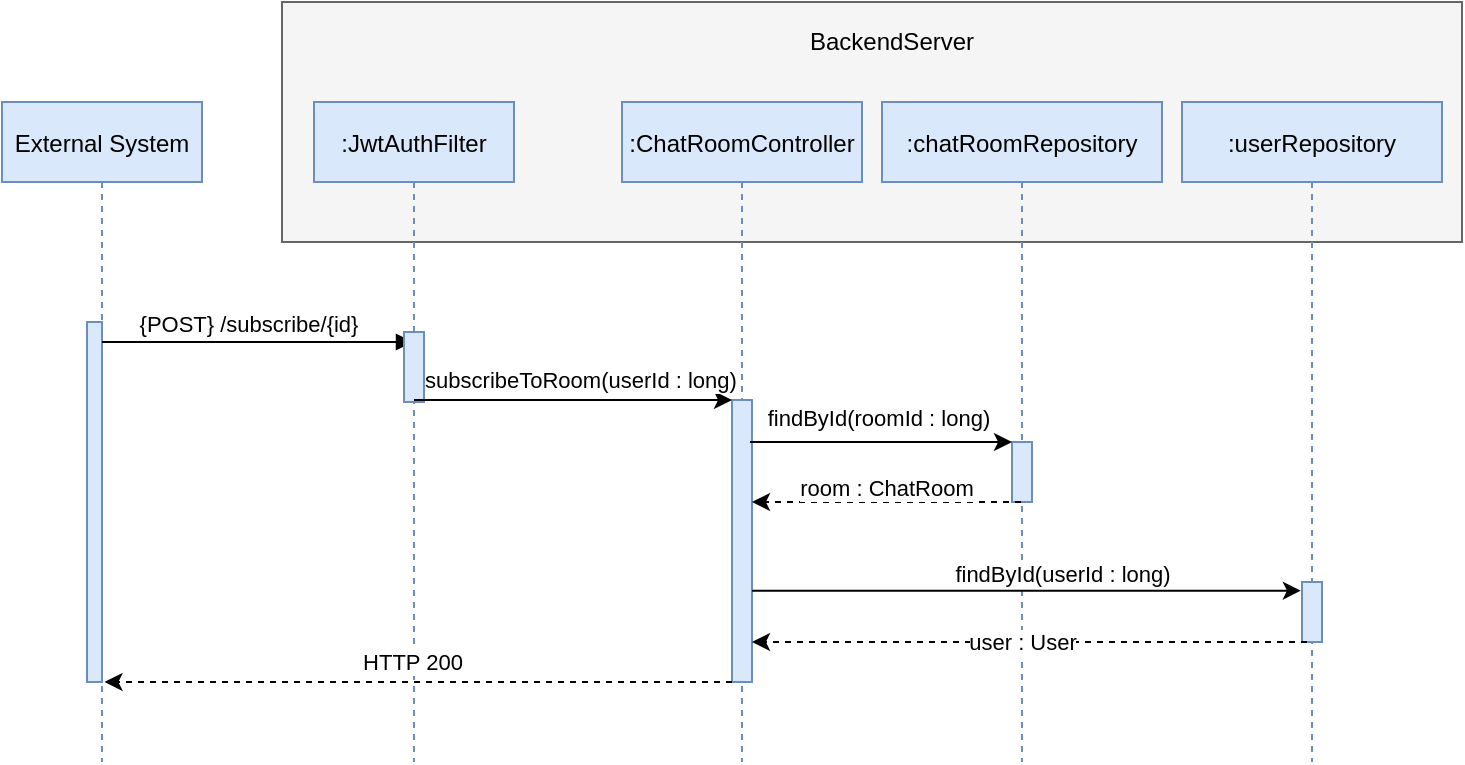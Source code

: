 <mxfile version="14.1.8" type="device"><diagram id="kgpKYQtTHZ0yAKxKKP6v" name="Page-1"><mxGraphModel dx="1117" dy="651" grid="1" gridSize="10" guides="1" tooltips="1" connect="1" arrows="1" fold="1" page="1" pageScale="1" pageWidth="850" pageHeight="1100" math="0" shadow="0"><root><mxCell id="0"/><mxCell id="1" parent="0"/><mxCell id="i6MMQtVqdfcEKa4CGIRQ-8" value="" style="rounded=0;whiteSpace=wrap;html=1;align=center;fillColor=#f5f5f5;strokeColor=#666666;fontColor=#333333;" parent="1" vertex="1"><mxGeometry x="220" y="20" width="590" height="120" as="geometry"/></mxCell><mxCell id="3nuBFxr9cyL0pnOWT2aG-1" value="External System" style="shape=umlLifeline;perimeter=lifelinePerimeter;container=1;collapsible=0;recursiveResize=0;rounded=0;shadow=0;strokeWidth=1;fillColor=#dae8fc;strokeColor=#6c8ebf;" parent="1" vertex="1"><mxGeometry x="80" y="70" width="100" height="330" as="geometry"/></mxCell><mxCell id="3nuBFxr9cyL0pnOWT2aG-2" value="" style="points=[];perimeter=orthogonalPerimeter;rounded=0;shadow=0;strokeWidth=1;fillColor=#dae8fc;strokeColor=#6c8ebf;" parent="3nuBFxr9cyL0pnOWT2aG-1" vertex="1"><mxGeometry x="42.5" y="110" width="7.5" height="180" as="geometry"/></mxCell><mxCell id="3nuBFxr9cyL0pnOWT2aG-8" value="{POST} /subscribe/{id}" style="verticalAlign=bottom;endArrow=block;shadow=0;strokeWidth=1;fontStyle=0" parent="1" source="3nuBFxr9cyL0pnOWT2aG-2" target="i6MMQtVqdfcEKa4CGIRQ-1" edge="1"><mxGeometry x="-0.056" relative="1" as="geometry"><mxPoint x="235" y="160" as="sourcePoint"/><Array as="points"><mxPoint x="150" y="190"/></Array><mxPoint as="offset"/></mxGeometry></mxCell><mxCell id="i6MMQtVqdfcEKa4CGIRQ-1" value=":JwtAuthFilter" style="shape=umlLifeline;perimeter=lifelinePerimeter;container=1;collapsible=0;recursiveResize=0;rounded=0;shadow=0;strokeWidth=1;fillColor=#dae8fc;strokeColor=#6c8ebf;" parent="1" vertex="1"><mxGeometry x="236" y="70" width="100" height="330" as="geometry"/></mxCell><mxCell id="i6MMQtVqdfcEKa4CGIRQ-9" value="" style="points=[];perimeter=orthogonalPerimeter;rounded=0;shadow=0;strokeWidth=1;fillColor=#dae8fc;strokeColor=#6c8ebf;" parent="i6MMQtVqdfcEKa4CGIRQ-1" vertex="1"><mxGeometry x="45" y="115" width="10" height="35" as="geometry"/></mxCell><mxCell id="i6MMQtVqdfcEKa4CGIRQ-5" value=":ChatRoomController" style="shape=umlLifeline;perimeter=lifelinePerimeter;container=1;collapsible=0;recursiveResize=0;rounded=0;shadow=0;strokeWidth=1;fillColor=#dae8fc;strokeColor=#6c8ebf;" parent="1" vertex="1"><mxGeometry x="390" y="70" width="120" height="330" as="geometry"/></mxCell><mxCell id="i6MMQtVqdfcEKa4CGIRQ-10" value="" style="points=[];perimeter=orthogonalPerimeter;rounded=0;shadow=0;strokeWidth=1;fillColor=#dae8fc;strokeColor=#6c8ebf;" parent="i6MMQtVqdfcEKa4CGIRQ-5" vertex="1"><mxGeometry x="55" y="149" width="10" height="141" as="geometry"/></mxCell><mxCell id="i6MMQtVqdfcEKa4CGIRQ-6" value="" style="endArrow=classic;html=1;" parent="1" source="i6MMQtVqdfcEKa4CGIRQ-1" target="i6MMQtVqdfcEKa4CGIRQ-10" edge="1"><mxGeometry width="50" height="50" relative="1" as="geometry"><mxPoint x="315" y="219" as="sourcePoint"/><mxPoint x="440" y="193" as="targetPoint"/><Array as="points"><mxPoint x="380" y="219"/></Array></mxGeometry></mxCell><mxCell id="i6MMQtVqdfcEKa4CGIRQ-13" value="subscribeToRoom(userId : long)" style="edgeLabel;html=1;align=center;verticalAlign=middle;resizable=0;points=[];" parent="i6MMQtVqdfcEKa4CGIRQ-6" vertex="1" connectable="0"><mxGeometry x="-0.181" relative="1" as="geometry"><mxPoint x="17.5" y="-10" as="offset"/></mxGeometry></mxCell><mxCell id="G0bCitq_Z-uxKnt3_ynj-1" value=":chatRoomRepository" style="shape=umlLifeline;perimeter=lifelinePerimeter;container=1;collapsible=0;recursiveResize=0;rounded=0;shadow=0;strokeWidth=1;fillColor=#dae8fc;strokeColor=#6c8ebf;" parent="1" vertex="1"><mxGeometry x="520" y="70" width="140" height="330" as="geometry"/></mxCell><mxCell id="eph0HpzOYX-I-9O-BlBS-6" value="" style="rounded=0;whiteSpace=wrap;html=1;fillColor=#dae8fc;strokeColor=#6c8ebf;" parent="G0bCitq_Z-uxKnt3_ynj-1" vertex="1"><mxGeometry x="65" y="170" width="10" height="30" as="geometry"/></mxCell><mxCell id="G0bCitq_Z-uxKnt3_ynj-7" value="BackendServer" style="text;html=1;strokeColor=none;fillColor=none;align=center;verticalAlign=middle;whiteSpace=wrap;rounded=0;" parent="1" vertex="1"><mxGeometry x="505" y="30" width="40" height="20" as="geometry"/></mxCell><mxCell id="eph0HpzOYX-I-9O-BlBS-4" value=":userRepository" style="shape=umlLifeline;perimeter=lifelinePerimeter;container=1;collapsible=0;recursiveResize=0;rounded=0;shadow=0;strokeWidth=1;fillColor=#dae8fc;strokeColor=#6c8ebf;" parent="1" vertex="1"><mxGeometry x="670" y="70" width="130" height="330" as="geometry"/></mxCell><mxCell id="eph0HpzOYX-I-9O-BlBS-15" value="" style="rounded=0;whiteSpace=wrap;html=1;fillColor=#dae8fc;strokeColor=#6c8ebf;" parent="eph0HpzOYX-I-9O-BlBS-4" vertex="1"><mxGeometry x="60" y="240" width="10" height="30" as="geometry"/></mxCell><mxCell id="eph0HpzOYX-I-9O-BlBS-7" value="" style="endArrow=classic;html=1;entryX=0;entryY=0;entryDx=0;entryDy=0;" parent="1" target="eph0HpzOYX-I-9O-BlBS-6" edge="1"><mxGeometry width="50" height="50" relative="1" as="geometry"><mxPoint x="454" y="240" as="sourcePoint"/><mxPoint x="520" y="180" as="targetPoint"/></mxGeometry></mxCell><mxCell id="eph0HpzOYX-I-9O-BlBS-8" value="findById(roomId : long)" style="edgeLabel;html=1;align=center;verticalAlign=middle;resizable=0;points=[];" parent="eph0HpzOYX-I-9O-BlBS-7" vertex="1" connectable="0"><mxGeometry x="-0.397" y="3" relative="1" as="geometry"><mxPoint x="24.61" y="-9.16" as="offset"/></mxGeometry></mxCell><mxCell id="eph0HpzOYX-I-9O-BlBS-13" value="" style="endArrow=classic;html=1;dashed=1;" parent="1" source="G0bCitq_Z-uxKnt3_ynj-1" target="i6MMQtVqdfcEKa4CGIRQ-10" edge="1"><mxGeometry width="50" height="50" relative="1" as="geometry"><mxPoint x="410" y="270" as="sourcePoint"/><mxPoint x="460" y="220" as="targetPoint"/><Array as="points"><mxPoint x="500" y="270"/></Array></mxGeometry></mxCell><mxCell id="eph0HpzOYX-I-9O-BlBS-14" value="room : ChatRoom" style="edgeLabel;html=1;align=center;verticalAlign=middle;resizable=0;points=[];" parent="eph0HpzOYX-I-9O-BlBS-13" vertex="1" connectable="0"><mxGeometry x="0.367" y="-3" relative="1" as="geometry"><mxPoint x="24" y="-4.5" as="offset"/></mxGeometry></mxCell><mxCell id="eph0HpzOYX-I-9O-BlBS-16" value="" style="endArrow=classic;html=1;entryX=-0.057;entryY=0.144;entryDx=0;entryDy=0;entryPerimeter=0;" parent="1" source="i6MMQtVqdfcEKa4CGIRQ-10" target="eph0HpzOYX-I-9O-BlBS-15" edge="1"><mxGeometry width="50" height="50" relative="1" as="geometry"><mxPoint x="500" y="370" as="sourcePoint"/><mxPoint x="660" y="280" as="targetPoint"/></mxGeometry></mxCell><mxCell id="eph0HpzOYX-I-9O-BlBS-18" value="findById(userId : long)" style="edgeLabel;html=1;align=center;verticalAlign=middle;resizable=0;points=[];" parent="eph0HpzOYX-I-9O-BlBS-16" vertex="1" connectable="0"><mxGeometry x="0.167" y="1" relative="1" as="geometry"><mxPoint x="-5" y="-7.64" as="offset"/></mxGeometry></mxCell><mxCell id="eph0HpzOYX-I-9O-BlBS-19" value="" style="endArrow=classic;html=1;exitX=0.25;exitY=1;exitDx=0;exitDy=0;dashed=1;" parent="1" source="eph0HpzOYX-I-9O-BlBS-15" target="i6MMQtVqdfcEKa4CGIRQ-10" edge="1"><mxGeometry width="50" height="50" relative="1" as="geometry"><mxPoint x="440" y="500" as="sourcePoint"/><mxPoint x="490" y="450" as="targetPoint"/></mxGeometry></mxCell><mxCell id="eph0HpzOYX-I-9O-BlBS-20" value="user : User" style="edgeLabel;html=1;align=center;verticalAlign=middle;resizable=0;points=[];" parent="eph0HpzOYX-I-9O-BlBS-19" vertex="1" connectable="0"><mxGeometry x="0.307" relative="1" as="geometry"><mxPoint x="38.88" as="offset"/></mxGeometry></mxCell><mxCell id="eph0HpzOYX-I-9O-BlBS-21" value="" style="endArrow=classic;html=1;dashed=1;entryX=1.167;entryY=1;entryDx=0;entryDy=0;entryPerimeter=0;" parent="1" source="i6MMQtVqdfcEKa4CGIRQ-10" target="3nuBFxr9cyL0pnOWT2aG-2" edge="1"><mxGeometry width="50" height="50" relative="1" as="geometry"><mxPoint x="350" y="460" as="sourcePoint"/><mxPoint x="400" y="410" as="targetPoint"/></mxGeometry></mxCell><mxCell id="eph0HpzOYX-I-9O-BlBS-22" value="HTTP 200" style="edgeLabel;html=1;align=center;verticalAlign=middle;resizable=0;points=[];" parent="eph0HpzOYX-I-9O-BlBS-21" vertex="1" connectable="0"><mxGeometry x="0.409" y="-3" relative="1" as="geometry"><mxPoint x="61" y="-7" as="offset"/></mxGeometry></mxCell></root></mxGraphModel></diagram></mxfile>